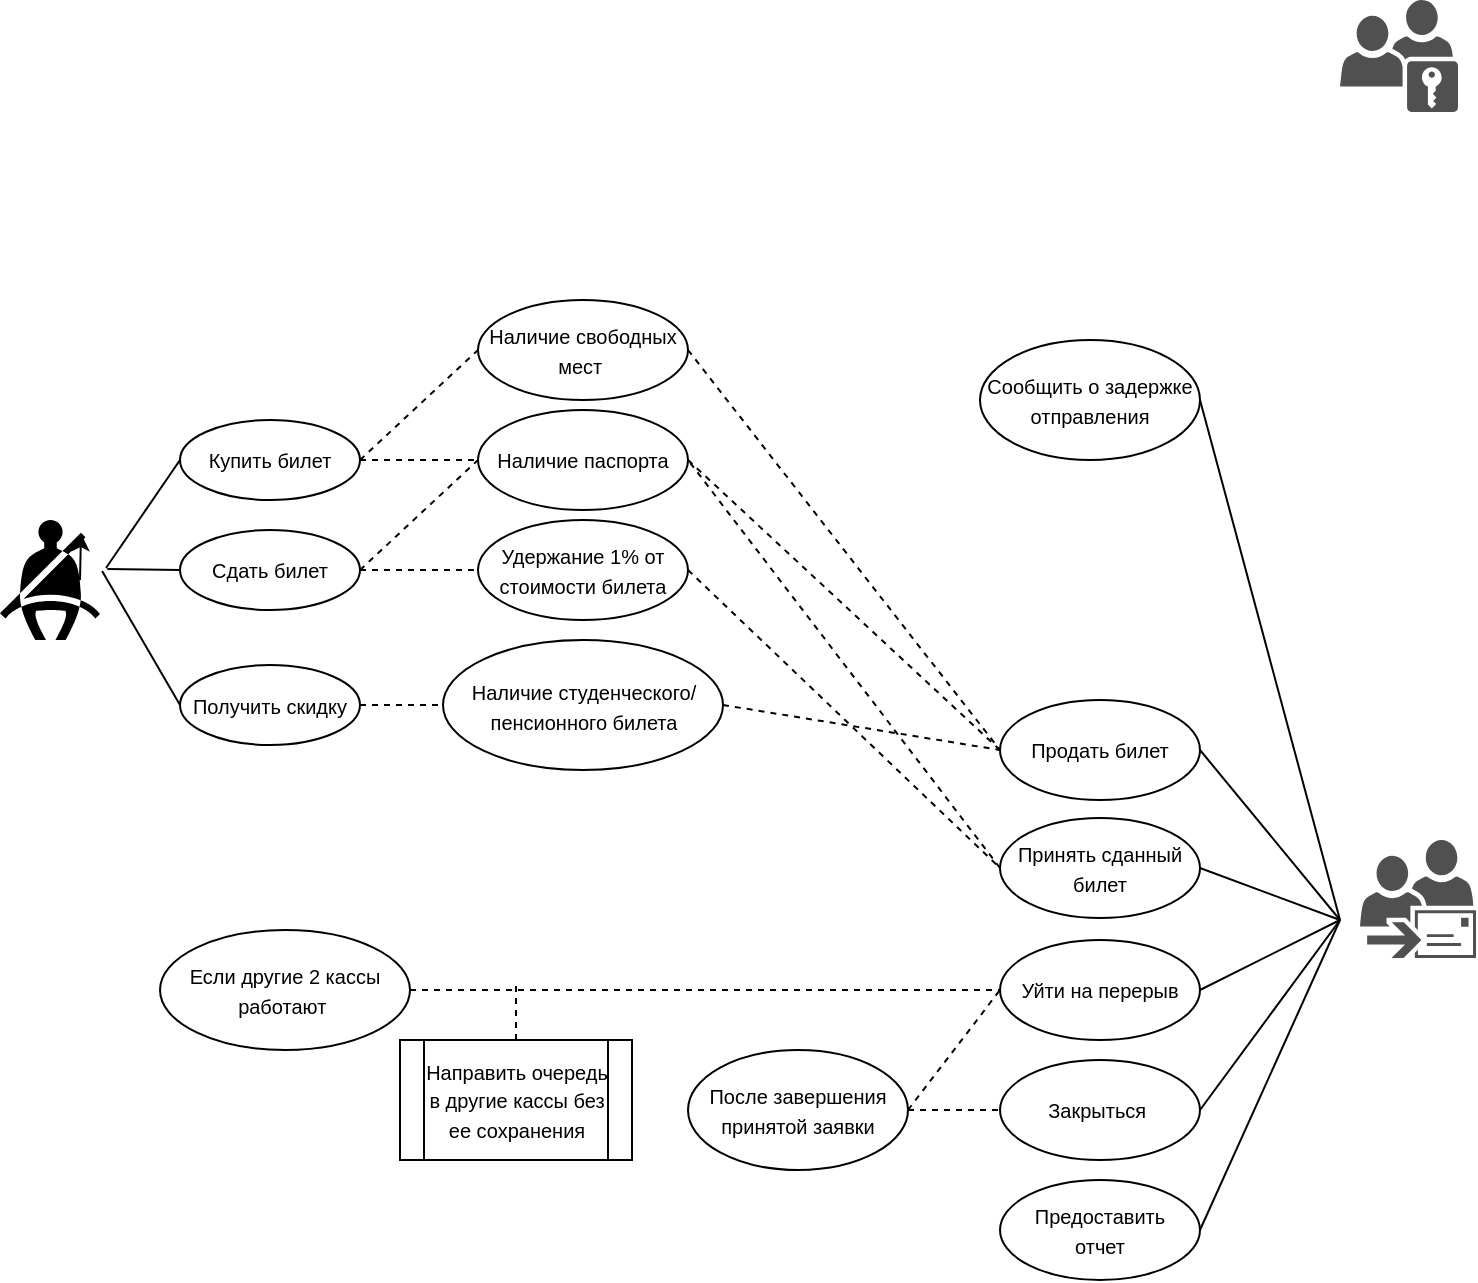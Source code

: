 <mxfile version="13.9.7" type="github">
  <diagram id="C5RBs43oDa-KdzZeNtuy" name="Page-1">
    <mxGraphModel dx="694" dy="1637" grid="1" gridSize="10" guides="1" tooltips="1" connect="1" arrows="1" fold="1" page="1" pageScale="1" pageWidth="827" pageHeight="1169" math="0" shadow="0">
      <root>
        <mxCell id="WIyWlLk6GJQsqaUBKTNV-0" />
        <mxCell id="WIyWlLk6GJQsqaUBKTNV-1" parent="WIyWlLk6GJQsqaUBKTNV-0" />
        <mxCell id="f7wdTwSCjIjWg6UEDFdK-22" value="" style="shape=mxgraph.signs.transportation.seat_belt;html=1;pointerEvents=1;fillColor=#000000;strokeColor=none;verticalLabelPosition=bottom;verticalAlign=top;align=center;" parent="WIyWlLk6GJQsqaUBKTNV-1" vertex="1">
          <mxGeometry x="70" y="60" width="50" height="60" as="geometry" />
        </mxCell>
        <mxCell id="f7wdTwSCjIjWg6UEDFdK-23" value="" style="pointerEvents=1;shadow=0;dashed=0;html=1;strokeColor=none;fillColor=#505050;labelPosition=center;verticalLabelPosition=bottom;verticalAlign=top;outlineConnect=0;align=center;shape=mxgraph.office.users.dynamic_distribution_group;" parent="WIyWlLk6GJQsqaUBKTNV-1" vertex="1">
          <mxGeometry x="750" y="220" width="58" height="59" as="geometry" />
        </mxCell>
        <mxCell id="f7wdTwSCjIjWg6UEDFdK-58" value="&lt;font style=&quot;font-size: 10px&quot;&gt;Направить очередь в другие кассы без ее сохранения&lt;/font&gt;" style="shape=process;whiteSpace=wrap;html=1;backgroundOutline=1;" parent="WIyWlLk6GJQsqaUBKTNV-1" vertex="1">
          <mxGeometry x="270" y="320" width="116" height="60" as="geometry" />
        </mxCell>
        <mxCell id="f7wdTwSCjIjWg6UEDFdK-59" value="" style="endArrow=none;dashed=1;html=1;exitX=0.5;exitY=0;exitDx=0;exitDy=0;" parent="WIyWlLk6GJQsqaUBKTNV-1" source="f7wdTwSCjIjWg6UEDFdK-58" edge="1">
          <mxGeometry width="50" height="50" relative="1" as="geometry">
            <mxPoint x="330" y="180" as="sourcePoint" />
            <mxPoint x="328" y="290" as="targetPoint" />
          </mxGeometry>
        </mxCell>
        <mxCell id="L67WB2BqQXpDFs7ZTnaK-0" value="&lt;font style=&quot;font-size: 10px&quot;&gt;Купить билет&lt;/font&gt;" style="ellipse;whiteSpace=wrap;html=1;" parent="WIyWlLk6GJQsqaUBKTNV-1" vertex="1">
          <mxGeometry x="160" y="10" width="90" height="40" as="geometry" />
        </mxCell>
        <mxCell id="L67WB2BqQXpDFs7ZTnaK-1" value="&lt;font style=&quot;font-size: 10px&quot;&gt;Сдать билет&lt;/font&gt;" style="ellipse;whiteSpace=wrap;html=1;" parent="WIyWlLk6GJQsqaUBKTNV-1" vertex="1">
          <mxGeometry x="160" y="65" width="90" height="40" as="geometry" />
        </mxCell>
        <mxCell id="L67WB2BqQXpDFs7ZTnaK-2" value="&lt;font style=&quot;font-size: 10px&quot;&gt;Получить скидку&lt;/font&gt;" style="ellipse;whiteSpace=wrap;html=1;" parent="WIyWlLk6GJQsqaUBKTNV-1" vertex="1">
          <mxGeometry x="160" y="132.5" width="90" height="40" as="geometry" />
        </mxCell>
        <mxCell id="L67WB2BqQXpDFs7ZTnaK-4" value="&lt;span style=&quot;font-size: 10px&quot;&gt;Наличие свободных мест&amp;nbsp;&lt;/span&gt;" style="ellipse;whiteSpace=wrap;html=1;" parent="WIyWlLk6GJQsqaUBKTNV-1" vertex="1">
          <mxGeometry x="309" y="-50" width="105" height="50" as="geometry" />
        </mxCell>
        <mxCell id="L67WB2BqQXpDFs7ZTnaK-5" value="&lt;span style=&quot;font-size: 10px&quot;&gt;Наличие паспорта&lt;/span&gt;" style="ellipse;whiteSpace=wrap;html=1;" parent="WIyWlLk6GJQsqaUBKTNV-1" vertex="1">
          <mxGeometry x="309" y="5" width="105" height="50" as="geometry" />
        </mxCell>
        <mxCell id="L67WB2BqQXpDFs7ZTnaK-8" value="&lt;span style=&quot;font-size: 10px&quot;&gt;Наличие студенческого/пенсионного билета&lt;/span&gt;" style="ellipse;whiteSpace=wrap;html=1;" parent="WIyWlLk6GJQsqaUBKTNV-1" vertex="1">
          <mxGeometry x="291.5" y="120" width="140" height="65" as="geometry" />
        </mxCell>
        <mxCell id="L67WB2BqQXpDFs7ZTnaK-6" value="&lt;span style=&quot;font-size: 10px&quot;&gt;Удержание 1% от стоимости билета&lt;/span&gt;" style="ellipse;whiteSpace=wrap;html=1;" parent="WIyWlLk6GJQsqaUBKTNV-1" vertex="1">
          <mxGeometry x="309" y="60" width="105" height="50" as="geometry" />
        </mxCell>
        <mxCell id="p_SPjtKvWzL-hsWBa0IK-1" value="&lt;span style=&quot;font-size: 10px&quot;&gt;Продать билет&lt;/span&gt;" style="ellipse;whiteSpace=wrap;html=1;" vertex="1" parent="WIyWlLk6GJQsqaUBKTNV-1">
          <mxGeometry x="570" y="150" width="100" height="50" as="geometry" />
        </mxCell>
        <mxCell id="p_SPjtKvWzL-hsWBa0IK-4" value="&lt;span style=&quot;font-size: 10px&quot;&gt;Принять сданный билет&lt;/span&gt;&lt;span style=&quot;color: rgba(0 , 0 , 0 , 0) ; font-family: monospace ; font-size: 0px&quot;&gt;%3CmxGraphModel%3E%3Croot%3E%3CmxCell%20id%3D%220%22%2F%3E%3CmxCell%20id%3D%221%22%20parent%3D%220%22%2F%3E%3CmxCell%20id%3D%222%22%20value%3D%22%26lt%3Bspan%20style%3D%26quot%3Bfont-size%3A%2010px%26quot%3B%26gt%3B%D0%9F%D1%80%D0%BE%D0%B4%D0%B0%D1%82%D1%8C%20%D0%B1%D0%B8%D0%BB%D0%B5%D1%82%26lt%3B%2Fspan%26gt%3B%22%20style%3D%22ellipse%3BwhiteSpace%3Dwrap%3Bhtml%3D1%3B%22%20vertex%3D%221%22%20parent%3D%221%22%3E%3CmxGeometry%20x%3D%22580%22%20y%3D%22135%22%20width%3D%2290%22%20height%3D%2240%22%20as%3D%22geometry%22%2F%3E%3C%2FmxCell%3E%3C%2Froot%3E%3C%2FmxGraphModel%3E&lt;/span&gt;" style="ellipse;whiteSpace=wrap;html=1;" vertex="1" parent="WIyWlLk6GJQsqaUBKTNV-1">
          <mxGeometry x="570" y="209" width="100" height="50" as="geometry" />
        </mxCell>
        <mxCell id="p_SPjtKvWzL-hsWBa0IK-5" value="&lt;span style=&quot;font-size: 10px&quot;&gt;Уйти на перерыв&lt;/span&gt;" style="ellipse;whiteSpace=wrap;html=1;" vertex="1" parent="WIyWlLk6GJQsqaUBKTNV-1">
          <mxGeometry x="570" y="270" width="100" height="50" as="geometry" />
        </mxCell>
        <mxCell id="p_SPjtKvWzL-hsWBa0IK-7" value="&lt;span style=&quot;font-size: 10px&quot;&gt;Предоставить&lt;br&gt;отчет&lt;/span&gt;" style="ellipse;whiteSpace=wrap;html=1;" vertex="1" parent="WIyWlLk6GJQsqaUBKTNV-1">
          <mxGeometry x="570" y="390" width="100" height="50" as="geometry" />
        </mxCell>
        <mxCell id="p_SPjtKvWzL-hsWBa0IK-8" value="&lt;span style=&quot;font-size: 10px&quot;&gt;Закрыться&amp;nbsp;&lt;/span&gt;" style="ellipse;whiteSpace=wrap;html=1;" vertex="1" parent="WIyWlLk6GJQsqaUBKTNV-1">
          <mxGeometry x="570" y="330" width="100" height="50" as="geometry" />
        </mxCell>
        <mxCell id="p_SPjtKvWzL-hsWBa0IK-10" value="&lt;span style=&quot;font-size: 10px&quot;&gt;Сообщить о задержке отправления&lt;/span&gt;" style="ellipse;whiteSpace=wrap;html=1;" vertex="1" parent="WIyWlLk6GJQsqaUBKTNV-1">
          <mxGeometry x="560" y="-30" width="110" height="60" as="geometry" />
        </mxCell>
        <mxCell id="p_SPjtKvWzL-hsWBa0IK-11" value="&lt;span style=&quot;font-size: 10px&quot;&gt;Если другие 2 кассы работают&amp;nbsp;&lt;/span&gt;" style="ellipse;whiteSpace=wrap;html=1;" vertex="1" parent="WIyWlLk6GJQsqaUBKTNV-1">
          <mxGeometry x="150" y="265" width="125" height="60" as="geometry" />
        </mxCell>
        <mxCell id="p_SPjtKvWzL-hsWBa0IK-12" value="&lt;span style=&quot;font-size: 10px&quot;&gt;После завершения принятой заявки&lt;/span&gt;" style="ellipse;whiteSpace=wrap;html=1;" vertex="1" parent="WIyWlLk6GJQsqaUBKTNV-1">
          <mxGeometry x="414" y="325" width="110" height="60" as="geometry" />
        </mxCell>
        <mxCell id="p_SPjtKvWzL-hsWBa0IK-15" value="" style="pointerEvents=1;shadow=0;dashed=0;html=1;strokeColor=none;fillColor=#505050;labelPosition=center;verticalLabelPosition=bottom;verticalAlign=top;outlineConnect=0;align=center;shape=mxgraph.office.security.role_group;" vertex="1" parent="WIyWlLk6GJQsqaUBKTNV-1">
          <mxGeometry x="740" y="-200" width="59" height="56" as="geometry" />
        </mxCell>
        <mxCell id="p_SPjtKvWzL-hsWBa0IK-20" value="" style="endArrow=none;html=1;entryX=0;entryY=0.5;entryDx=0;entryDy=0;" edge="1" parent="WIyWlLk6GJQsqaUBKTNV-1" target="L67WB2BqQXpDFs7ZTnaK-0">
          <mxGeometry width="50" height="50" relative="1" as="geometry">
            <mxPoint x="123" y="84" as="sourcePoint" />
            <mxPoint x="490" y="40" as="targetPoint" />
          </mxGeometry>
        </mxCell>
        <mxCell id="p_SPjtKvWzL-hsWBa0IK-21" value="" style="endArrow=none;html=1;exitX=1.073;exitY=0.408;exitDx=0;exitDy=0;exitPerimeter=0;entryX=0;entryY=0.5;entryDx=0;entryDy=0;" edge="1" parent="WIyWlLk6GJQsqaUBKTNV-1" source="f7wdTwSCjIjWg6UEDFdK-22" target="L67WB2BqQXpDFs7ZTnaK-1">
          <mxGeometry width="50" height="50" relative="1" as="geometry">
            <mxPoint x="132.55" y="70" as="sourcePoint" />
            <mxPoint x="170" y="40" as="targetPoint" />
          </mxGeometry>
        </mxCell>
        <mxCell id="p_SPjtKvWzL-hsWBa0IK-22" style="edgeStyle=orthogonalEdgeStyle;rounded=0;orthogonalLoop=1;jettySize=auto;html=1;exitX=0.8;exitY=0.5;exitDx=0;exitDy=0;exitPerimeter=0;entryX=0.81;entryY=0.11;entryDx=0;entryDy=0;entryPerimeter=0;" edge="1" parent="WIyWlLk6GJQsqaUBKTNV-1" source="f7wdTwSCjIjWg6UEDFdK-22" target="f7wdTwSCjIjWg6UEDFdK-22">
          <mxGeometry relative="1" as="geometry" />
        </mxCell>
        <mxCell id="p_SPjtKvWzL-hsWBa0IK-23" value="" style="endArrow=none;html=1;exitX=0;exitY=0.5;exitDx=0;exitDy=0;entryX=1.021;entryY=0.425;entryDx=0;entryDy=0;entryPerimeter=0;" edge="1" parent="WIyWlLk6GJQsqaUBKTNV-1" source="L67WB2BqQXpDFs7ZTnaK-2" target="f7wdTwSCjIjWg6UEDFdK-22">
          <mxGeometry width="50" height="50" relative="1" as="geometry">
            <mxPoint x="130" y="190" as="sourcePoint" />
            <mxPoint x="130" y="90" as="targetPoint" />
          </mxGeometry>
        </mxCell>
        <mxCell id="p_SPjtKvWzL-hsWBa0IK-33" value="" style="endArrow=none;html=1;exitX=1;exitY=0.5;exitDx=0;exitDy=0;" edge="1" parent="WIyWlLk6GJQsqaUBKTNV-1" source="p_SPjtKvWzL-hsWBa0IK-5">
          <mxGeometry width="50" height="50" relative="1" as="geometry">
            <mxPoint x="680" y="290" as="sourcePoint" />
            <mxPoint x="740" y="260" as="targetPoint" />
          </mxGeometry>
        </mxCell>
        <mxCell id="p_SPjtKvWzL-hsWBa0IK-34" value="" style="endArrow=none;html=1;exitX=1;exitY=0.5;exitDx=0;exitDy=0;" edge="1" parent="WIyWlLk6GJQsqaUBKTNV-1" source="p_SPjtKvWzL-hsWBa0IK-4">
          <mxGeometry width="50" height="50" relative="1" as="geometry">
            <mxPoint x="675" y="270" as="sourcePoint" />
            <mxPoint x="740" y="260" as="targetPoint" />
          </mxGeometry>
        </mxCell>
        <mxCell id="p_SPjtKvWzL-hsWBa0IK-35" value="" style="endArrow=none;html=1;exitX=1;exitY=0.5;exitDx=0;exitDy=0;" edge="1" parent="WIyWlLk6GJQsqaUBKTNV-1" source="p_SPjtKvWzL-hsWBa0IK-7">
          <mxGeometry width="50" height="50" relative="1" as="geometry">
            <mxPoint x="680" y="340" as="sourcePoint" />
            <mxPoint x="740" y="260" as="targetPoint" />
          </mxGeometry>
        </mxCell>
        <mxCell id="p_SPjtKvWzL-hsWBa0IK-36" value="" style="endArrow=none;html=1;exitX=1;exitY=0.5;exitDx=0;exitDy=0;" edge="1" parent="WIyWlLk6GJQsqaUBKTNV-1" source="p_SPjtKvWzL-hsWBa0IK-1">
          <mxGeometry width="50" height="50" relative="1" as="geometry">
            <mxPoint x="670" y="270" as="sourcePoint" />
            <mxPoint x="740" y="260" as="targetPoint" />
          </mxGeometry>
        </mxCell>
        <mxCell id="p_SPjtKvWzL-hsWBa0IK-37" value="" style="endArrow=none;html=1;exitX=1;exitY=0.5;exitDx=0;exitDy=0;" edge="1" parent="WIyWlLk6GJQsqaUBKTNV-1" source="p_SPjtKvWzL-hsWBa0IK-10">
          <mxGeometry width="50" height="50" relative="1" as="geometry">
            <mxPoint x="680" y="425" as="sourcePoint" />
            <mxPoint x="740" y="260" as="targetPoint" />
          </mxGeometry>
        </mxCell>
        <mxCell id="p_SPjtKvWzL-hsWBa0IK-41" value="" style="endArrow=none;dashed=1;html=1;exitX=1;exitY=0.5;exitDx=0;exitDy=0;entryX=0;entryY=0.5;entryDx=0;entryDy=0;" edge="1" parent="WIyWlLk6GJQsqaUBKTNV-1" source="L67WB2BqQXpDFs7ZTnaK-0" target="L67WB2BqQXpDFs7ZTnaK-5">
          <mxGeometry width="50" height="50" relative="1" as="geometry">
            <mxPoint x="450" y="210" as="sourcePoint" />
            <mxPoint x="500" y="160" as="targetPoint" />
          </mxGeometry>
        </mxCell>
        <mxCell id="p_SPjtKvWzL-hsWBa0IK-42" value="" style="endArrow=none;dashed=1;html=1;exitX=1;exitY=0.5;exitDx=0;exitDy=0;" edge="1" parent="WIyWlLk6GJQsqaUBKTNV-1" source="L67WB2BqQXpDFs7ZTnaK-1" target="L67WB2BqQXpDFs7ZTnaK-6">
          <mxGeometry width="50" height="50" relative="1" as="geometry">
            <mxPoint x="250" y="120" as="sourcePoint" />
            <mxPoint x="311" y="75" as="targetPoint" />
          </mxGeometry>
        </mxCell>
        <mxCell id="p_SPjtKvWzL-hsWBa0IK-43" value="" style="endArrow=none;dashed=1;html=1;exitX=1;exitY=0.5;exitDx=0;exitDy=0;entryX=0;entryY=0.5;entryDx=0;entryDy=0;" edge="1" parent="WIyWlLk6GJQsqaUBKTNV-1" source="L67WB2BqQXpDFs7ZTnaK-4" target="p_SPjtKvWzL-hsWBa0IK-1">
          <mxGeometry width="50" height="50" relative="1" as="geometry">
            <mxPoint x="450" y="60" as="sourcePoint" />
            <mxPoint x="570" y="170" as="targetPoint" />
          </mxGeometry>
        </mxCell>
        <mxCell id="p_SPjtKvWzL-hsWBa0IK-44" value="" style="endArrow=none;dashed=1;html=1;exitX=1;exitY=0.5;exitDx=0;exitDy=0;entryX=0;entryY=0.5;entryDx=0;entryDy=0;" edge="1" parent="WIyWlLk6GJQsqaUBKTNV-1" source="L67WB2BqQXpDFs7ZTnaK-0" target="L67WB2BqQXpDFs7ZTnaK-4">
          <mxGeometry width="50" height="50" relative="1" as="geometry">
            <mxPoint x="450" y="60" as="sourcePoint" />
            <mxPoint x="270" y="-30" as="targetPoint" />
          </mxGeometry>
        </mxCell>
        <mxCell id="p_SPjtKvWzL-hsWBa0IK-45" value="" style="endArrow=none;dashed=1;html=1;entryX=0;entryY=0.5;entryDx=0;entryDy=0;exitX=1;exitY=0.5;exitDx=0;exitDy=0;" edge="1" parent="WIyWlLk6GJQsqaUBKTNV-1" source="L67WB2BqQXpDFs7ZTnaK-1" target="L67WB2BqQXpDFs7ZTnaK-5">
          <mxGeometry width="50" height="50" relative="1" as="geometry">
            <mxPoint x="264" y="40" as="sourcePoint" />
            <mxPoint x="314" y="-10" as="targetPoint" />
          </mxGeometry>
        </mxCell>
        <mxCell id="p_SPjtKvWzL-hsWBa0IK-47" value="" style="endArrow=none;dashed=1;html=1;exitX=1;exitY=0.5;exitDx=0;exitDy=0;entryX=0;entryY=0.5;entryDx=0;entryDy=0;" edge="1" parent="WIyWlLk6GJQsqaUBKTNV-1" source="L67WB2BqQXpDFs7ZTnaK-2" target="L67WB2BqQXpDFs7ZTnaK-8">
          <mxGeometry width="50" height="50" relative="1" as="geometry">
            <mxPoint x="260" y="95" as="sourcePoint" />
            <mxPoint x="319" y="95" as="targetPoint" />
          </mxGeometry>
        </mxCell>
        <mxCell id="p_SPjtKvWzL-hsWBa0IK-48" value="" style="endArrow=none;dashed=1;html=1;entryX=1;entryY=0.5;entryDx=0;entryDy=0;exitX=0;exitY=0.5;exitDx=0;exitDy=0;" edge="1" parent="WIyWlLk6GJQsqaUBKTNV-1" source="p_SPjtKvWzL-hsWBa0IK-4" target="L67WB2BqQXpDFs7ZTnaK-5">
          <mxGeometry width="50" height="50" relative="1" as="geometry">
            <mxPoint x="432" y="153" as="sourcePoint" />
            <mxPoint x="530" y="170" as="targetPoint" />
          </mxGeometry>
        </mxCell>
        <mxCell id="p_SPjtKvWzL-hsWBa0IK-49" value="" style="endArrow=none;dashed=1;html=1;exitX=1;exitY=0.5;exitDx=0;exitDy=0;entryX=0;entryY=0.5;entryDx=0;entryDy=0;" edge="1" parent="WIyWlLk6GJQsqaUBKTNV-1" source="L67WB2BqQXpDFs7ZTnaK-6" target="p_SPjtKvWzL-hsWBa0IK-4">
          <mxGeometry width="50" height="50" relative="1" as="geometry">
            <mxPoint x="450" y="210" as="sourcePoint" />
            <mxPoint x="500" y="160" as="targetPoint" />
          </mxGeometry>
        </mxCell>
        <mxCell id="p_SPjtKvWzL-hsWBa0IK-50" value="" style="endArrow=none;dashed=1;html=1;exitX=1;exitY=0.5;exitDx=0;exitDy=0;entryX=0;entryY=0.5;entryDx=0;entryDy=0;" edge="1" parent="WIyWlLk6GJQsqaUBKTNV-1" source="L67WB2BqQXpDFs7ZTnaK-5" target="p_SPjtKvWzL-hsWBa0IK-1">
          <mxGeometry width="50" height="50" relative="1" as="geometry">
            <mxPoint x="450" y="210" as="sourcePoint" />
            <mxPoint x="550" y="170" as="targetPoint" />
          </mxGeometry>
        </mxCell>
        <mxCell id="p_SPjtKvWzL-hsWBa0IK-51" value="" style="endArrow=none;dashed=1;html=1;exitX=1;exitY=0.5;exitDx=0;exitDy=0;entryX=0;entryY=0.5;entryDx=0;entryDy=0;" edge="1" parent="WIyWlLk6GJQsqaUBKTNV-1" source="L67WB2BqQXpDFs7ZTnaK-8" target="p_SPjtKvWzL-hsWBa0IK-1">
          <mxGeometry width="50" height="50" relative="1" as="geometry">
            <mxPoint x="450" y="210" as="sourcePoint" />
            <mxPoint x="500" y="160" as="targetPoint" />
          </mxGeometry>
        </mxCell>
        <mxCell id="p_SPjtKvWzL-hsWBa0IK-52" value="" style="endArrow=none;dashed=1;html=1;exitX=1;exitY=0.5;exitDx=0;exitDy=0;" edge="1" parent="WIyWlLk6GJQsqaUBKTNV-1" source="p_SPjtKvWzL-hsWBa0IK-11">
          <mxGeometry width="50" height="50" relative="1" as="geometry">
            <mxPoint x="400" y="300" as="sourcePoint" />
            <mxPoint x="570" y="295" as="targetPoint" />
          </mxGeometry>
        </mxCell>
        <mxCell id="p_SPjtKvWzL-hsWBa0IK-56" value="" style="endArrow=none;dashed=1;html=1;entryX=0;entryY=0.5;entryDx=0;entryDy=0;exitX=1;exitY=0.5;exitDx=0;exitDy=0;" edge="1" parent="WIyWlLk6GJQsqaUBKTNV-1" source="p_SPjtKvWzL-hsWBa0IK-12" target="p_SPjtKvWzL-hsWBa0IK-8">
          <mxGeometry width="50" height="50" relative="1" as="geometry">
            <mxPoint x="530" y="360" as="sourcePoint" />
            <mxPoint x="610" y="340" as="targetPoint" />
          </mxGeometry>
        </mxCell>
        <mxCell id="p_SPjtKvWzL-hsWBa0IK-57" value="" style="endArrow=none;dashed=1;html=1;exitX=1;exitY=0.5;exitDx=0;exitDy=0;entryX=0;entryY=0.5;entryDx=0;entryDy=0;" edge="1" parent="WIyWlLk6GJQsqaUBKTNV-1" source="p_SPjtKvWzL-hsWBa0IK-12" target="p_SPjtKvWzL-hsWBa0IK-5">
          <mxGeometry width="50" height="50" relative="1" as="geometry">
            <mxPoint x="560" y="390" as="sourcePoint" />
            <mxPoint x="610" y="340" as="targetPoint" />
          </mxGeometry>
        </mxCell>
        <mxCell id="p_SPjtKvWzL-hsWBa0IK-58" value="" style="endArrow=none;html=1;entryX=1;entryY=0.5;entryDx=0;entryDy=0;" edge="1" parent="WIyWlLk6GJQsqaUBKTNV-1" target="p_SPjtKvWzL-hsWBa0IK-8">
          <mxGeometry width="50" height="50" relative="1" as="geometry">
            <mxPoint x="740" y="260" as="sourcePoint" />
            <mxPoint x="550" y="400" as="targetPoint" />
          </mxGeometry>
        </mxCell>
      </root>
    </mxGraphModel>
  </diagram>
</mxfile>
